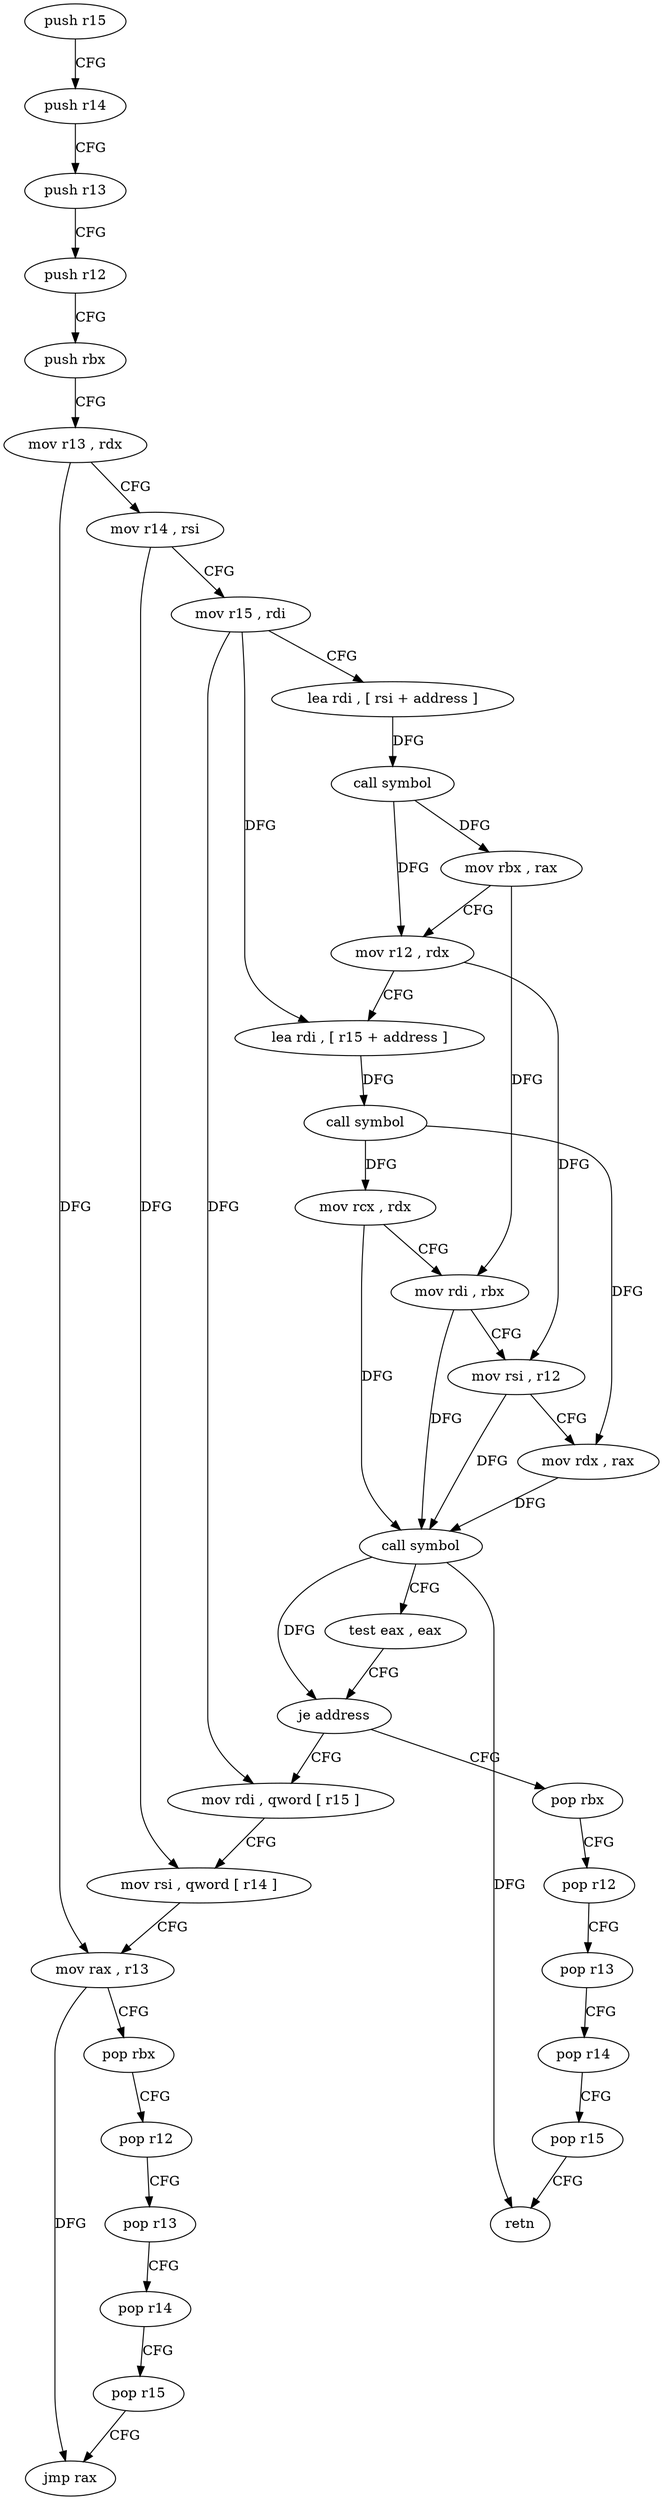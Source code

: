 digraph "func" {
"4226400" [label = "push r15" ]
"4226402" [label = "push r14" ]
"4226404" [label = "push r13" ]
"4226406" [label = "push r12" ]
"4226408" [label = "push rbx" ]
"4226409" [label = "mov r13 , rdx" ]
"4226412" [label = "mov r14 , rsi" ]
"4226415" [label = "mov r15 , rdi" ]
"4226418" [label = "lea rdi , [ rsi + address ]" ]
"4226422" [label = "call symbol" ]
"4226427" [label = "mov rbx , rax" ]
"4226430" [label = "mov r12 , rdx" ]
"4226433" [label = "lea rdi , [ r15 + address ]" ]
"4226437" [label = "call symbol" ]
"4226442" [label = "mov rcx , rdx" ]
"4226445" [label = "mov rdi , rbx" ]
"4226448" [label = "mov rsi , r12" ]
"4226451" [label = "mov rdx , rax" ]
"4226454" [label = "call symbol" ]
"4226459" [label = "test eax , eax" ]
"4226461" [label = "je address" ]
"4226473" [label = "mov rdi , qword [ r15 ]" ]
"4226463" [label = "pop rbx" ]
"4226476" [label = "mov rsi , qword [ r14 ]" ]
"4226479" [label = "mov rax , r13" ]
"4226482" [label = "pop rbx" ]
"4226483" [label = "pop r12" ]
"4226485" [label = "pop r13" ]
"4226487" [label = "pop r14" ]
"4226489" [label = "pop r15" ]
"4226491" [label = "jmp rax" ]
"4226464" [label = "pop r12" ]
"4226466" [label = "pop r13" ]
"4226468" [label = "pop r14" ]
"4226470" [label = "pop r15" ]
"4226472" [label = "retn" ]
"4226400" -> "4226402" [ label = "CFG" ]
"4226402" -> "4226404" [ label = "CFG" ]
"4226404" -> "4226406" [ label = "CFG" ]
"4226406" -> "4226408" [ label = "CFG" ]
"4226408" -> "4226409" [ label = "CFG" ]
"4226409" -> "4226412" [ label = "CFG" ]
"4226409" -> "4226479" [ label = "DFG" ]
"4226412" -> "4226415" [ label = "CFG" ]
"4226412" -> "4226476" [ label = "DFG" ]
"4226415" -> "4226418" [ label = "CFG" ]
"4226415" -> "4226433" [ label = "DFG" ]
"4226415" -> "4226473" [ label = "DFG" ]
"4226418" -> "4226422" [ label = "DFG" ]
"4226422" -> "4226427" [ label = "DFG" ]
"4226422" -> "4226430" [ label = "DFG" ]
"4226427" -> "4226430" [ label = "CFG" ]
"4226427" -> "4226445" [ label = "DFG" ]
"4226430" -> "4226433" [ label = "CFG" ]
"4226430" -> "4226448" [ label = "DFG" ]
"4226433" -> "4226437" [ label = "DFG" ]
"4226437" -> "4226442" [ label = "DFG" ]
"4226437" -> "4226451" [ label = "DFG" ]
"4226442" -> "4226445" [ label = "CFG" ]
"4226442" -> "4226454" [ label = "DFG" ]
"4226445" -> "4226448" [ label = "CFG" ]
"4226445" -> "4226454" [ label = "DFG" ]
"4226448" -> "4226451" [ label = "CFG" ]
"4226448" -> "4226454" [ label = "DFG" ]
"4226451" -> "4226454" [ label = "DFG" ]
"4226454" -> "4226459" [ label = "CFG" ]
"4226454" -> "4226461" [ label = "DFG" ]
"4226454" -> "4226472" [ label = "DFG" ]
"4226459" -> "4226461" [ label = "CFG" ]
"4226461" -> "4226473" [ label = "CFG" ]
"4226461" -> "4226463" [ label = "CFG" ]
"4226473" -> "4226476" [ label = "CFG" ]
"4226463" -> "4226464" [ label = "CFG" ]
"4226476" -> "4226479" [ label = "CFG" ]
"4226479" -> "4226482" [ label = "CFG" ]
"4226479" -> "4226491" [ label = "DFG" ]
"4226482" -> "4226483" [ label = "CFG" ]
"4226483" -> "4226485" [ label = "CFG" ]
"4226485" -> "4226487" [ label = "CFG" ]
"4226487" -> "4226489" [ label = "CFG" ]
"4226489" -> "4226491" [ label = "CFG" ]
"4226464" -> "4226466" [ label = "CFG" ]
"4226466" -> "4226468" [ label = "CFG" ]
"4226468" -> "4226470" [ label = "CFG" ]
"4226470" -> "4226472" [ label = "CFG" ]
}

